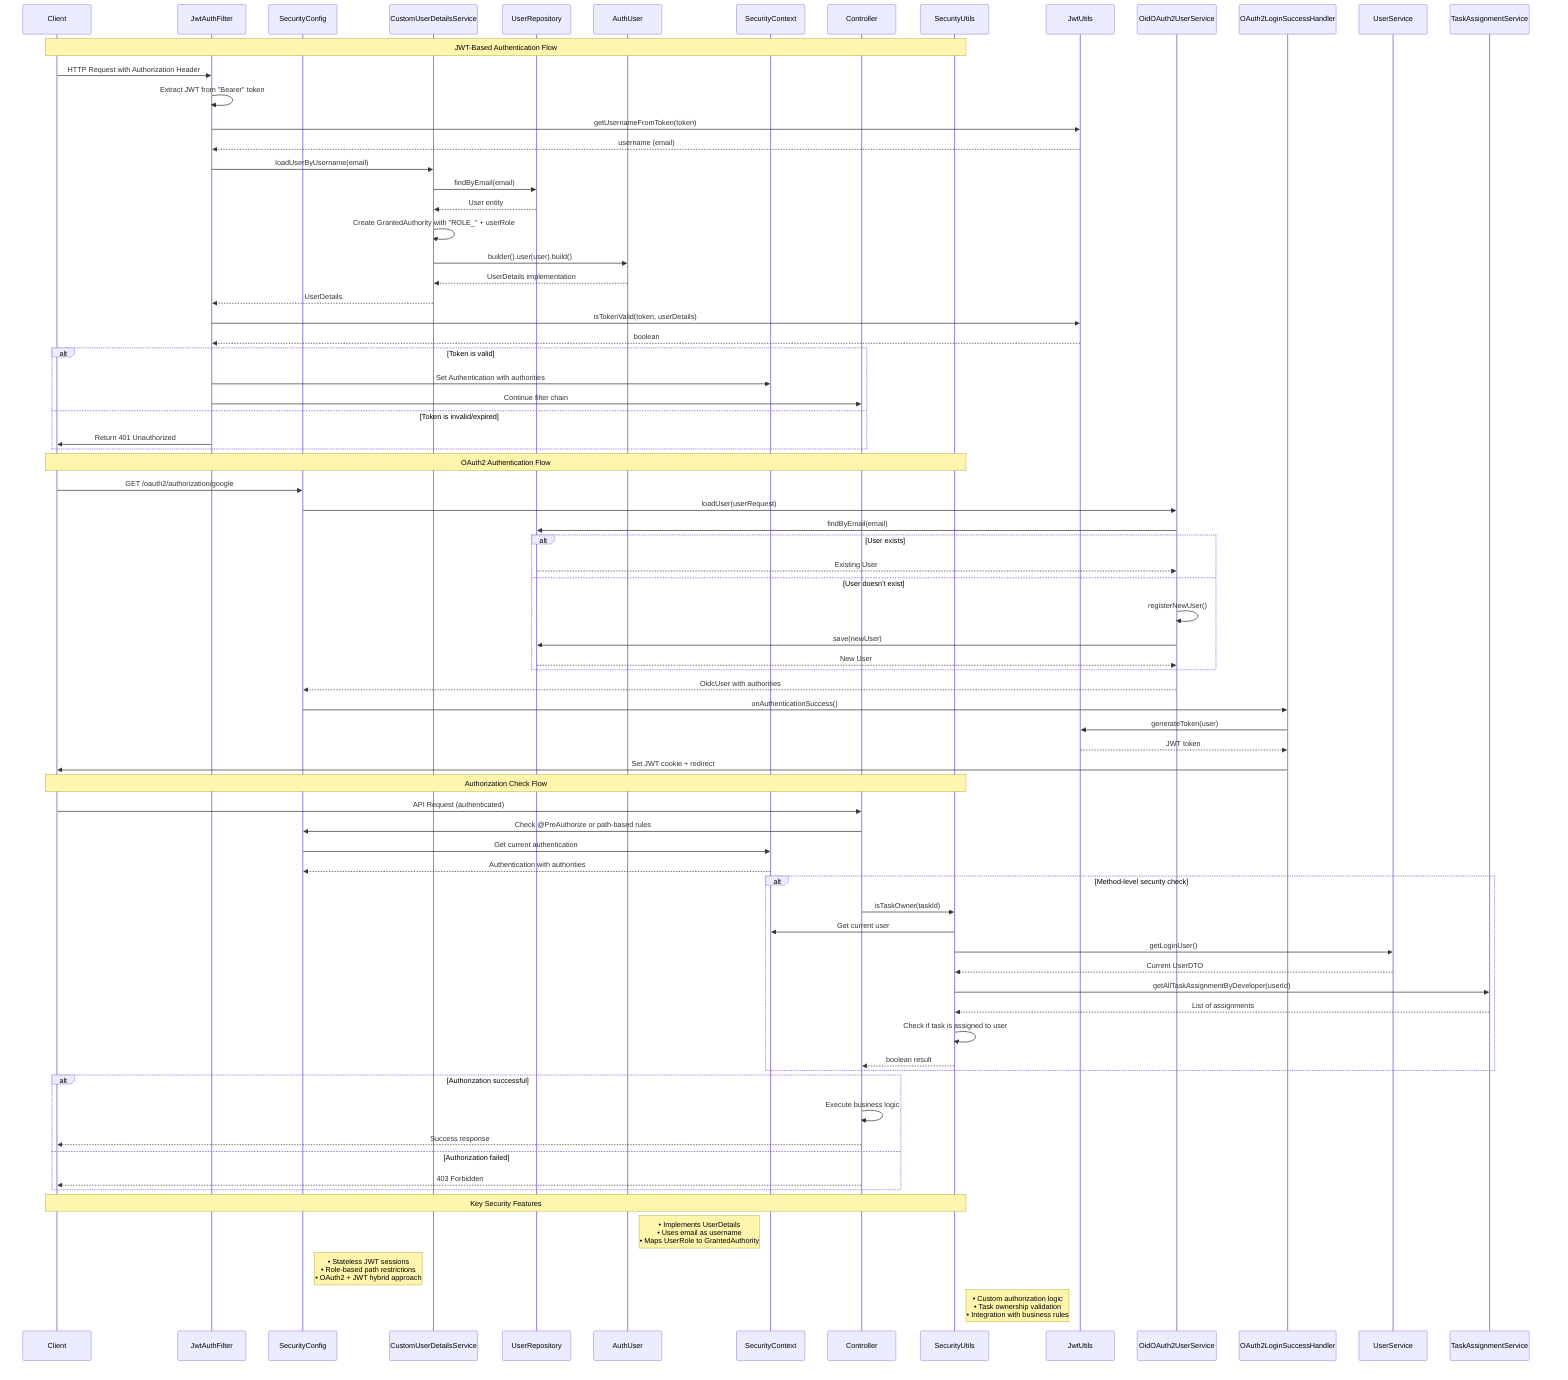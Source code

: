 sequenceDiagram
    participant Client
    participant JwtAuthFilter
    participant SecurityConfig
    participant CustomUserDetailsService
    participant UserRepository
    participant AuthUser
    participant SecurityContext
    participant Controller
    participant SecurityUtils

    Note over Client,SecurityUtils: JWT-Based Authentication Flow
    
    Client->>JwtAuthFilter: HTTP Request with Authorization Header
    JwtAuthFilter->>JwtAuthFilter: Extract JWT from "Bearer" token
    JwtAuthFilter->>JwtUtils: getUsernameFromToken(token)
    JwtUtils-->>JwtAuthFilter: username (email)
    
    JwtAuthFilter->>CustomUserDetailsService: loadUserByUsername(email)
    CustomUserDetailsService->>UserRepository: findByEmail(email)
    UserRepository-->>CustomUserDetailsService: User entity
    CustomUserDetailsService->>CustomUserDetailsService: Create GrantedAuthority with "ROLE_" + userRole
    CustomUserDetailsService->>AuthUser: builder().user(user).build()
    AuthUser-->>CustomUserDetailsService: UserDetails implementation
    CustomUserDetailsService-->>JwtAuthFilter: UserDetails
    
    JwtAuthFilter->>JwtUtils: isTokenValid(token, userDetails)
    JwtUtils-->>JwtAuthFilter: boolean
    
    alt Token is valid
        JwtAuthFilter->>SecurityContext: Set Authentication with authorities
        JwtAuthFilter->>Controller: Continue filter chain
    else Token is invalid/expired
        JwtAuthFilter->>Client: Return 401 Unauthorized
    end

    Note over Client,SecurityUtils: OAuth2 Authentication Flow
    
    Client->>SecurityConfig: GET /oauth2/authorization/google
    SecurityConfig->>OidOAuth2UserService: loadUser(userRequest)
    OidOAuth2UserService->>UserRepository: findByEmail(email)
    
    alt User exists
        UserRepository-->>OidOAuth2UserService: Existing User
    else User doesn't exist
        OidOAuth2UserService->>OidOAuth2UserService: registerNewUser()
        OidOAuth2UserService->>UserRepository: save(newUser)
        UserRepository-->>OidOAuth2UserService: New User
    end
    
    OidOAuth2UserService-->>SecurityConfig: OidcUser with authorities
    SecurityConfig->>OAuth2LoginSuccessHandler: onAuthenticationSuccess()
    OAuth2LoginSuccessHandler->>JwtUtils: generateToken(user)
    JwtUtils-->>OAuth2LoginSuccessHandler: JWT token
    OAuth2LoginSuccessHandler->>Client: Set JWT cookie + redirect

    Note over Client,SecurityUtils: Authorization Check Flow
    
    Client->>Controller: API Request (authenticated)
    Controller->>SecurityConfig: Check @PreAuthorize or path-based rules
    SecurityConfig->>SecurityContext: Get current authentication
    SecurityContext-->>SecurityConfig: Authentication with authorities
    
    alt Method-level security check
        Controller->>SecurityUtils: isTaskOwner(taskId)
        SecurityUtils->>SecurityContext: Get current user
        SecurityUtils->>UserService: getLoginUser()
        UserService-->>SecurityUtils: Current UserDTO
        SecurityUtils->>TaskAssignmentService: getAllTaskAssignmentByDeveloper(userId)
        TaskAssignmentService-->>SecurityUtils: List of assignments
        SecurityUtils->>SecurityUtils: Check if task is assigned to user
        SecurityUtils-->>Controller: boolean result
    end
    
    alt Authorization successful
        Controller->>Controller: Execute business logic
        Controller-->>Client: Success response
    else Authorization failed
        Controller-->>Client: 403 Forbidden
    end

    Note over Client,SecurityUtils: Key Security Features
    Note right of AuthUser: • Implements UserDetails<br/>• Uses email as username<br/>• Maps UserRole to GrantedAuthority
    Note right of SecurityConfig: • Stateless JWT sessions<br/>• Role-based path restrictions<br/>• OAuth2 + JWT hybrid approach
    Note right of SecurityUtils: • Custom authorization logic<br/>• Task ownership validation<br/>• Integration with business rules